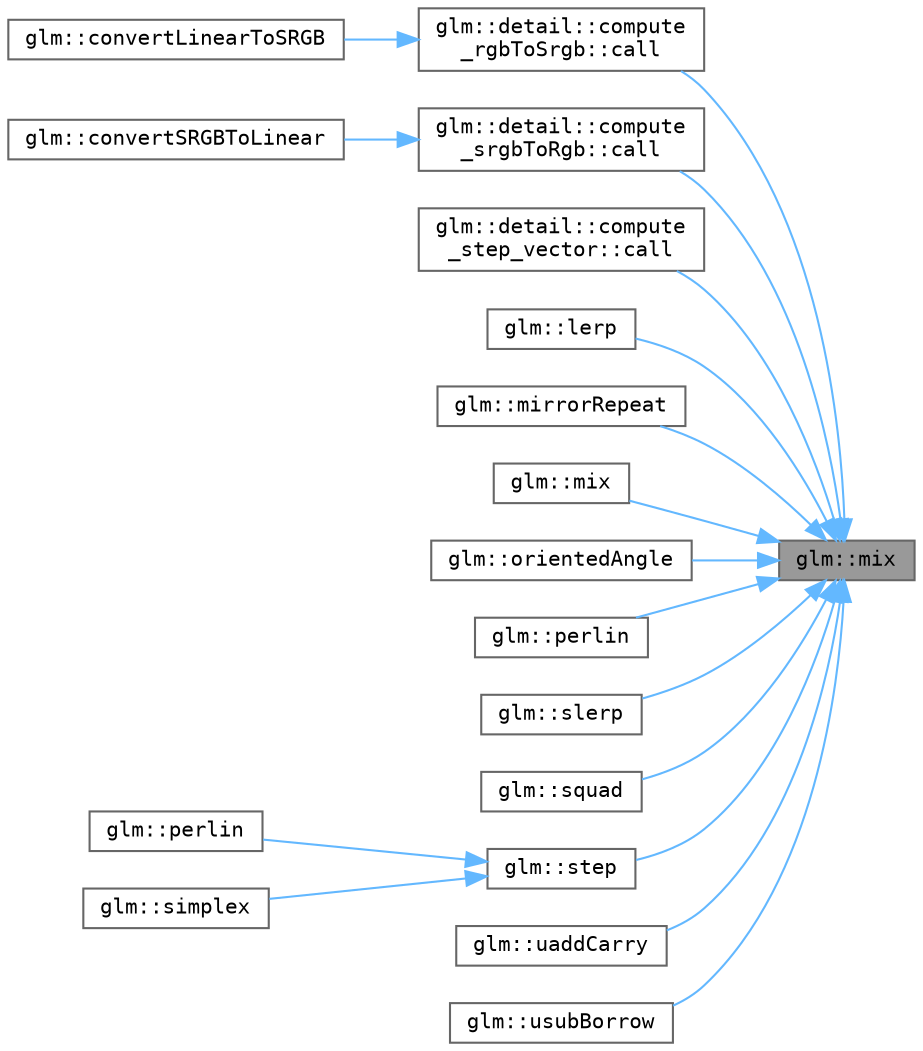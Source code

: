 digraph "glm::mix"
{
 // LATEX_PDF_SIZE
  bgcolor="transparent";
  edge [fontname=Terminal,fontsize=10,labelfontname=Helvetica,labelfontsize=10];
  node [fontname=Terminal,fontsize=10,shape=box,height=0.2,width=0.4];
  rankdir="RL";
  Node1 [label="glm::mix",height=0.2,width=0.4,color="gray40", fillcolor="grey60", style="filled", fontcolor="black",tooltip=" "];
  Node1 -> Node2 [dir="back",color="steelblue1",style="solid"];
  Node2 [label="glm::detail::compute\l_rgbToSrgb::call",height=0.2,width=0.4,color="grey40", fillcolor="white", style="filled",URL="$structglm_1_1detail_1_1compute__rgb_to_srgb.html#afdd0ede6e9033fbb7bea07bd2291c0d5",tooltip=" "];
  Node2 -> Node3 [dir="back",color="steelblue1",style="solid"];
  Node3 [label="glm::convertLinearToSRGB",height=0.2,width=0.4,color="grey40", fillcolor="white", style="filled",URL="$group__gtc__color__space.html#ga12a34c560bb2db262bd02605d99aa512",tooltip=" "];
  Node1 -> Node4 [dir="back",color="steelblue1",style="solid"];
  Node4 [label="glm::detail::compute\l_srgbToRgb::call",height=0.2,width=0.4,color="grey40", fillcolor="white", style="filled",URL="$structglm_1_1detail_1_1compute__srgb_to_rgb.html#a7806d3941d9426b2d708522265206243",tooltip=" "];
  Node4 -> Node5 [dir="back",color="steelblue1",style="solid"];
  Node5 [label="glm::convertSRGBToLinear",height=0.2,width=0.4,color="grey40", fillcolor="white", style="filled",URL="$group__gtc__color__space.html#ga9deb7729e709faeb1b89d65541f0dab0",tooltip=" "];
  Node1 -> Node6 [dir="back",color="steelblue1",style="solid"];
  Node6 [label="glm::detail::compute\l_step_vector::call",height=0.2,width=0.4,color="grey40", fillcolor="white", style="filled",URL="$structglm_1_1detail_1_1compute__step__vector.html#a0164d7cb03db7e6dd61a910f455e783c",tooltip=" "];
  Node1 -> Node7 [dir="back",color="steelblue1",style="solid"];
  Node7 [label="glm::lerp",height=0.2,width=0.4,color="grey40", fillcolor="white", style="filled",URL="$group__gtx__compatibility.html#ga5494ba3a95ea6594c86fc75236886864",tooltip="Returns x * (1.0 - a) + y * a, i.e., the linear blend of x and y using the floating-point value a...."];
  Node1 -> Node8 [dir="back",color="steelblue1",style="solid"];
  Node8 [label="glm::mirrorRepeat",height=0.2,width=0.4,color="grey40", fillcolor="white", style="filled",URL="$group__ext__scalar__common.html#ga16a89b0661b60d5bea85137bbae74d73",tooltip=" "];
  Node1 -> Node9 [dir="back",color="steelblue1",style="solid"];
  Node9 [label="glm::mix",height=0.2,width=0.4,color="grey40", fillcolor="white", style="filled",URL="$group__ext__quaternion__common.html#gac3fe299d58c0c327ea48063c76cd3369",tooltip=" "];
  Node1 -> Node10 [dir="back",color="steelblue1",style="solid"];
  Node10 [label="glm::orientedAngle",height=0.2,width=0.4,color="grey40", fillcolor="white", style="filled",URL="$group__gtx__vector__angle.html#ga706fce3d111f485839756a64f5a48553",tooltip=" "];
  Node1 -> Node11 [dir="back",color="steelblue1",style="solid"];
  Node11 [label="glm::perlin",height=0.2,width=0.4,color="grey40", fillcolor="white", style="filled",URL="$namespaceglm.html#a54326f7a6c7c00d7702fe6f15fa0d13f",tooltip=" "];
  Node1 -> Node12 [dir="back",color="steelblue1",style="solid"];
  Node12 [label="glm::slerp",height=0.2,width=0.4,color="grey40", fillcolor="white", style="filled",URL="$group__ext__quaternion__common.html#gac536fe0ef911df8ecea579d86ee50b08",tooltip=" "];
  Node1 -> Node13 [dir="back",color="steelblue1",style="solid"];
  Node13 [label="glm::squad",height=0.2,width=0.4,color="grey40", fillcolor="white", style="filled",URL="$group__gtx__quaternion.html#ga77f8e42a93c02b56d5dd6f7ca2c904bd",tooltip=" "];
  Node1 -> Node14 [dir="back",color="steelblue1",style="solid"];
  Node14 [label="glm::step",height=0.2,width=0.4,color="grey40", fillcolor="white", style="filled",URL="$group__core__func__common.html#ga015a1261ff23e12650211aa872863cce",tooltip=" "];
  Node14 -> Node15 [dir="back",color="steelblue1",style="solid"];
  Node15 [label="glm::perlin",height=0.2,width=0.4,color="grey40", fillcolor="white", style="filled",URL="$namespaceglm.html#add5d8345389c307da58e6916d949c4be",tooltip=" "];
  Node14 -> Node16 [dir="back",color="steelblue1",style="solid"];
  Node16 [label="glm::simplex",height=0.2,width=0.4,color="grey40", fillcolor="white", style="filled",URL="$namespaceglm.html#a9647df123e68432133be68c141dbee4a",tooltip=" "];
  Node1 -> Node17 [dir="back",color="steelblue1",style="solid"];
  Node17 [label="glm::uaddCarry",height=0.2,width=0.4,color="grey40", fillcolor="white", style="filled",URL="$group__core__func__integer.html#ga69005cfca795a929dec5f08f952a6b54",tooltip=" "];
  Node1 -> Node18 [dir="back",color="steelblue1",style="solid"];
  Node18 [label="glm::usubBorrow",height=0.2,width=0.4,color="grey40", fillcolor="white", style="filled",URL="$group__core__func__integer.html#gae369510d9076eb8b4cc1798299d3f520",tooltip=" "];
}
